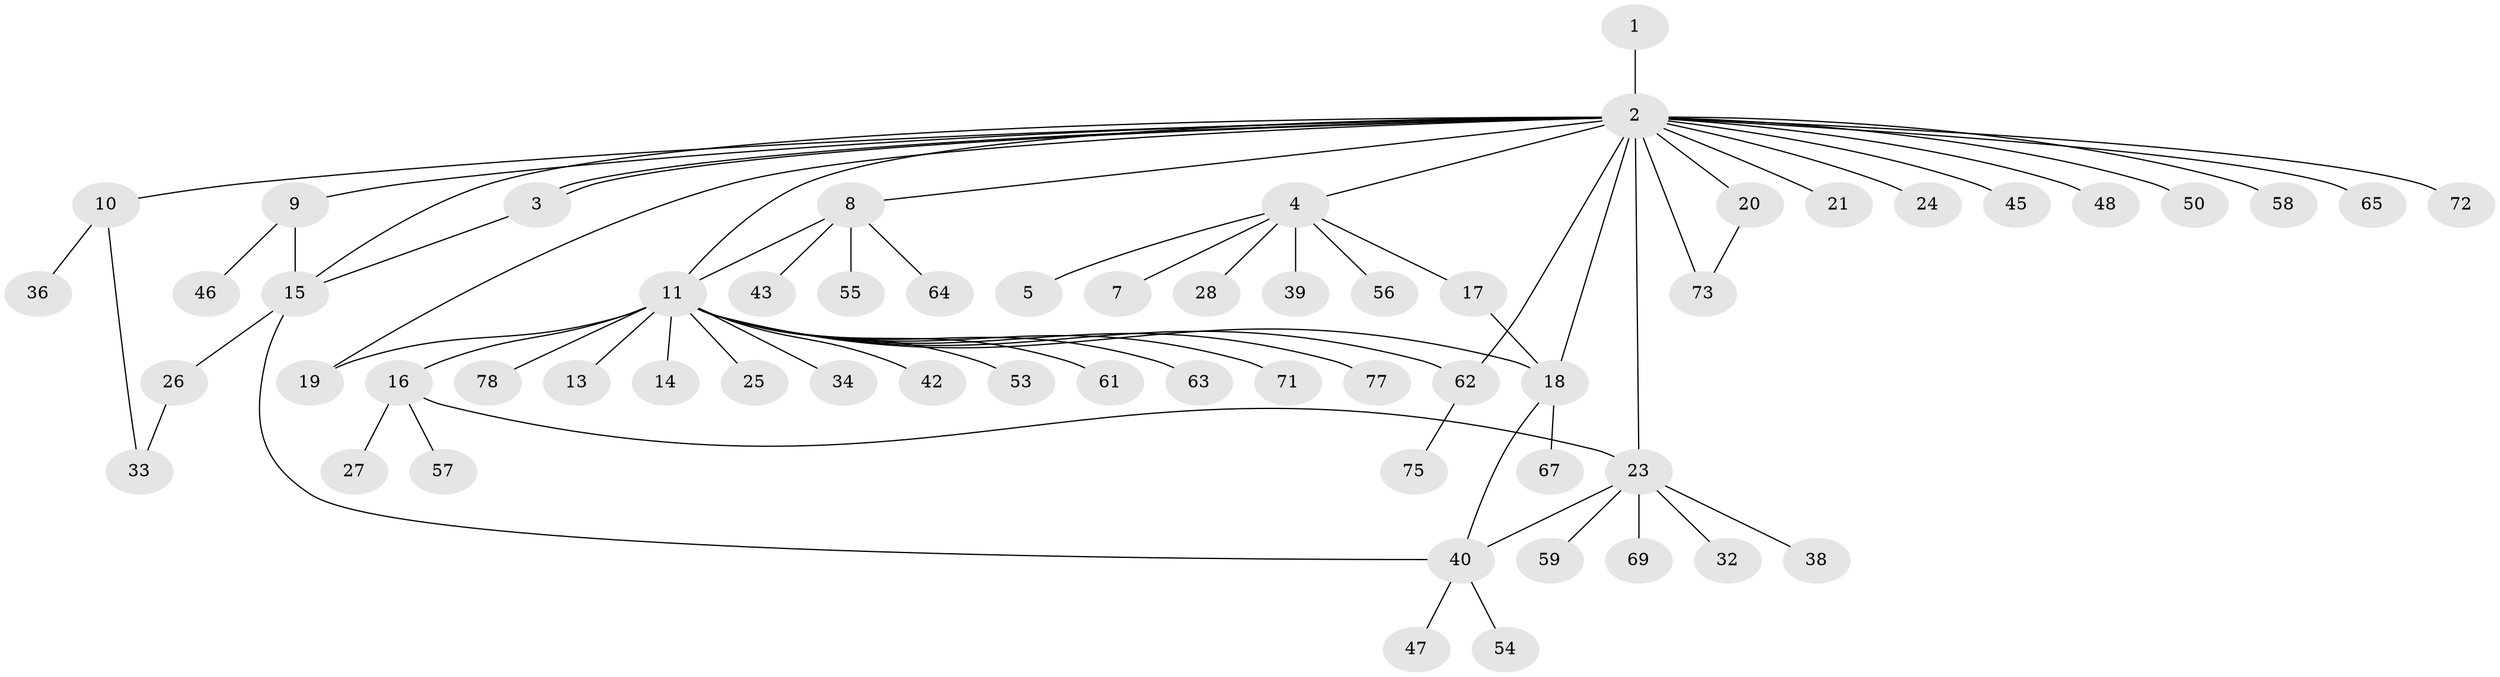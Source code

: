 // original degree distribution, {1: 0.5679012345679012, 21: 0.012345679012345678, 4: 0.09876543209876543, 5: 0.06172839506172839, 2: 0.18518518518518517, 6: 0.024691358024691357, 15: 0.012345679012345678, 3: 0.037037037037037035}
// Generated by graph-tools (version 1.1) at 2025/11/02/27/25 16:11:15]
// undirected, 59 vertices, 71 edges
graph export_dot {
graph [start="1"]
  node [color=gray90,style=filled];
  1;
  2 [super="+29"];
  3 [super="+12"];
  4 [super="+6"];
  5;
  7 [super="+31"];
  8 [super="+37"];
  9 [super="+41"];
  10 [super="+68"];
  11 [super="+22"];
  13;
  14;
  15 [super="+80"];
  16 [super="+51"];
  17 [super="+49"];
  18 [super="+35"];
  19 [super="+66"];
  20 [super="+60"];
  21 [super="+74"];
  23 [super="+30"];
  24;
  25 [super="+44"];
  26;
  27;
  28;
  32 [super="+70"];
  33;
  34;
  36;
  38;
  39;
  40 [super="+52"];
  42;
  43;
  45;
  46;
  47;
  48;
  50;
  53;
  54;
  55;
  56;
  57;
  58;
  59;
  61;
  62 [super="+79"];
  63;
  64;
  65;
  67 [super="+81"];
  69;
  71;
  72;
  73 [super="+76"];
  75;
  77;
  78;
  1 -- 2;
  2 -- 3;
  2 -- 3;
  2 -- 4;
  2 -- 8;
  2 -- 9;
  2 -- 10;
  2 -- 11;
  2 -- 15;
  2 -- 18;
  2 -- 19;
  2 -- 20;
  2 -- 21;
  2 -- 24;
  2 -- 45;
  2 -- 48;
  2 -- 50;
  2 -- 65;
  2 -- 72;
  2 -- 73 [weight=2];
  2 -- 23;
  2 -- 58;
  2 -- 62;
  3 -- 15;
  4 -- 5;
  4 -- 56;
  4 -- 17;
  4 -- 7;
  4 -- 39;
  4 -- 28;
  8 -- 11;
  8 -- 43;
  8 -- 55;
  8 -- 64;
  9 -- 15;
  9 -- 46;
  10 -- 33;
  10 -- 36;
  11 -- 13;
  11 -- 14;
  11 -- 16;
  11 -- 18;
  11 -- 42;
  11 -- 53;
  11 -- 61;
  11 -- 63;
  11 -- 71;
  11 -- 77;
  11 -- 78;
  11 -- 25;
  11 -- 34;
  11 -- 62;
  11 -- 19;
  15 -- 26 [weight=2];
  15 -- 40;
  16 -- 23;
  16 -- 27;
  16 -- 57;
  17 -- 18;
  18 -- 40;
  18 -- 67;
  20 -- 73;
  23 -- 40;
  23 -- 69;
  23 -- 32;
  23 -- 59;
  23 -- 38;
  26 -- 33;
  40 -- 47;
  40 -- 54;
  62 -- 75;
}

